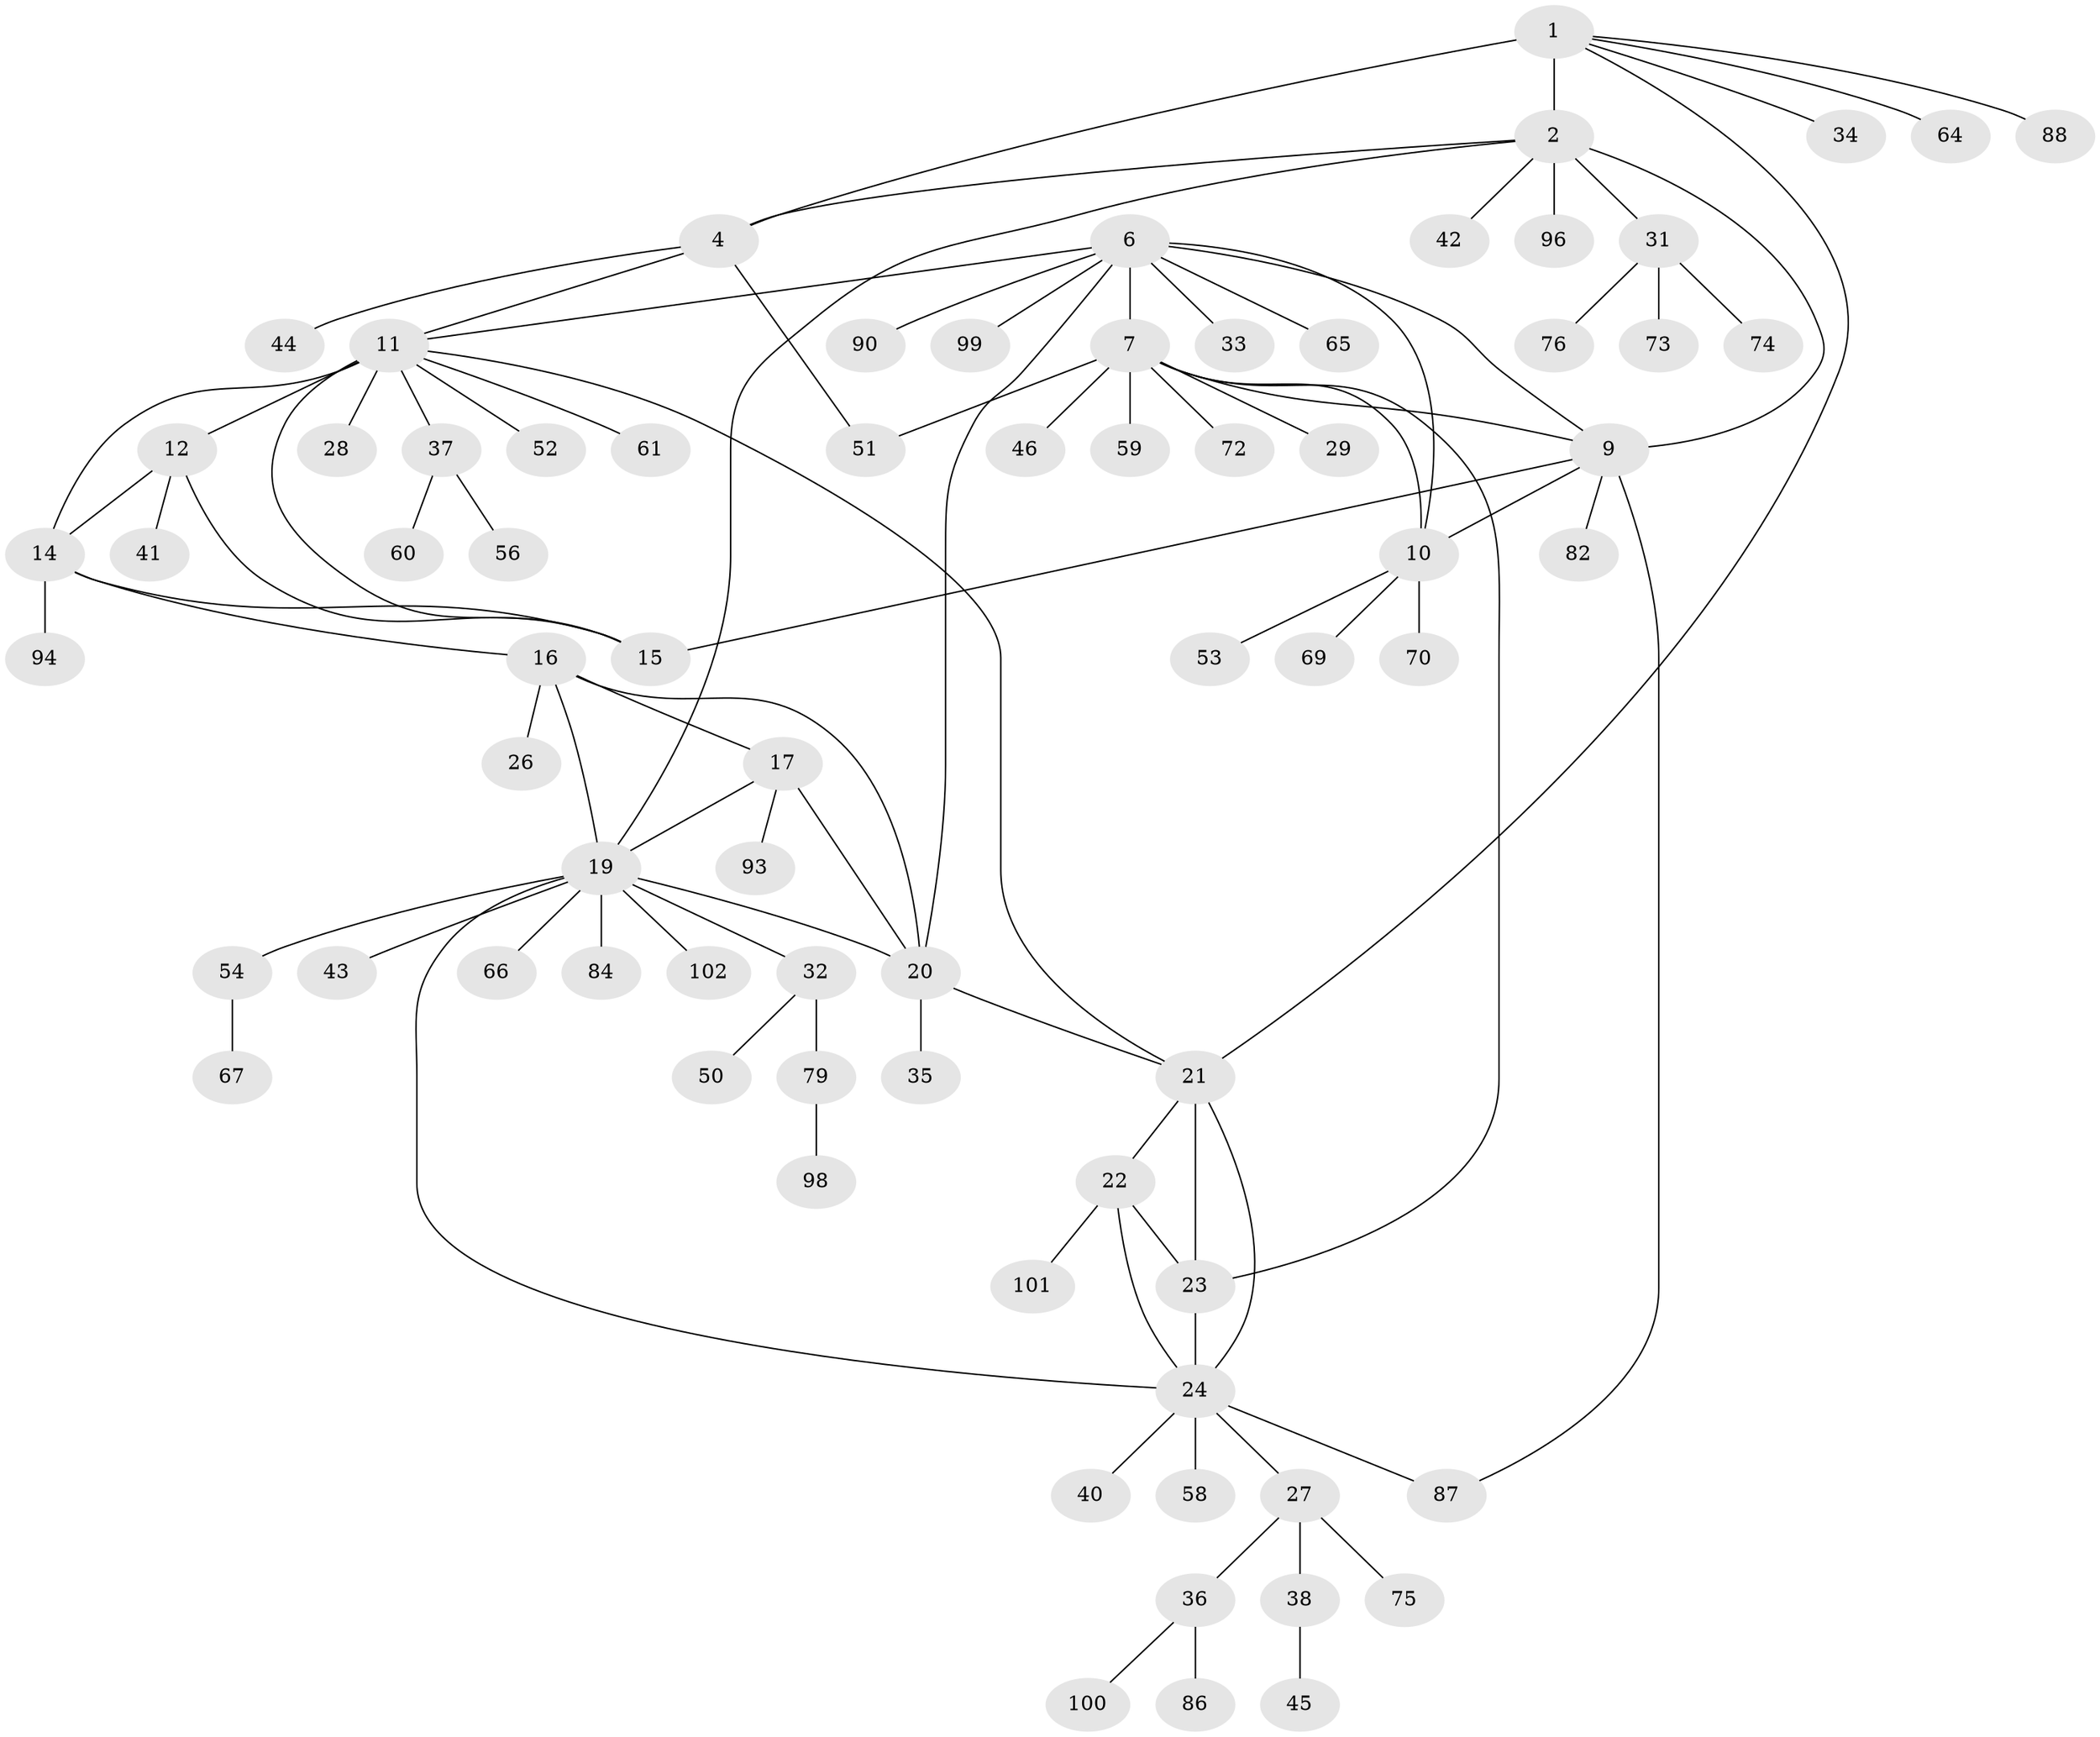 // Generated by graph-tools (version 1.1) at 2025/52/02/27/25 19:52:20]
// undirected, 74 vertices, 96 edges
graph export_dot {
graph [start="1"]
  node [color=gray90,style=filled];
  1 [super="+3"];
  2 [super="+5"];
  4 [super="+62"];
  6 [super="+63"];
  7 [super="+8"];
  9 [super="+97"];
  10 [super="+92"];
  11 [super="+13"];
  12 [super="+57"];
  14 [super="+55"];
  15 [super="+95"];
  16 [super="+18"];
  17 [super="+80"];
  19 [super="+48"];
  20 [super="+71"];
  21 [super="+83"];
  22 [super="+68"];
  23 [super="+49"];
  24 [super="+25"];
  26;
  27 [super="+30"];
  28;
  29;
  31;
  32 [super="+39"];
  33;
  34;
  35;
  36 [super="+77"];
  37 [super="+47"];
  38 [super="+81"];
  40;
  41;
  42;
  43;
  44;
  45;
  46;
  50;
  51 [super="+78"];
  52;
  53;
  54;
  56;
  58;
  59;
  60;
  61;
  64;
  65;
  66;
  67;
  69;
  70;
  72 [super="+91"];
  73;
  74;
  75;
  76;
  79;
  82;
  84 [super="+85"];
  86 [super="+89"];
  87;
  88;
  90;
  93;
  94;
  96;
  98;
  99;
  100;
  101;
  102;
  1 -- 2 [weight=4];
  1 -- 4 [weight=2];
  1 -- 34;
  1 -- 88;
  1 -- 64;
  1 -- 21;
  2 -- 4 [weight=2];
  2 -- 9;
  2 -- 19;
  2 -- 31;
  2 -- 96;
  2 -- 42;
  4 -- 44;
  4 -- 51;
  4 -- 11;
  6 -- 7 [weight=2];
  6 -- 9;
  6 -- 10;
  6 -- 20;
  6 -- 33;
  6 -- 65;
  6 -- 90;
  6 -- 99;
  6 -- 11;
  7 -- 9 [weight=2];
  7 -- 10 [weight=2];
  7 -- 23;
  7 -- 72;
  7 -- 59;
  7 -- 29;
  7 -- 46;
  7 -- 51;
  9 -- 10;
  9 -- 82;
  9 -- 87;
  9 -- 15;
  10 -- 53;
  10 -- 69;
  10 -- 70;
  11 -- 12 [weight=2];
  11 -- 14 [weight=2];
  11 -- 15 [weight=2];
  11 -- 21;
  11 -- 37;
  11 -- 52;
  11 -- 28;
  11 -- 61;
  12 -- 14;
  12 -- 15;
  12 -- 41;
  14 -- 15;
  14 -- 94;
  14 -- 16;
  16 -- 17 [weight=2];
  16 -- 19 [weight=2];
  16 -- 20 [weight=2];
  16 -- 26;
  17 -- 19;
  17 -- 20;
  17 -- 93;
  19 -- 20;
  19 -- 32;
  19 -- 43;
  19 -- 54;
  19 -- 66;
  19 -- 84;
  19 -- 102;
  19 -- 24;
  20 -- 35;
  20 -- 21;
  21 -- 22;
  21 -- 23;
  21 -- 24 [weight=2];
  22 -- 23;
  22 -- 24 [weight=2];
  22 -- 101;
  23 -- 24 [weight=2];
  24 -- 87;
  24 -- 58;
  24 -- 40;
  24 -- 27;
  27 -- 36;
  27 -- 38;
  27 -- 75;
  31 -- 73;
  31 -- 74;
  31 -- 76;
  32 -- 50;
  32 -- 79;
  36 -- 86;
  36 -- 100;
  37 -- 56;
  37 -- 60;
  38 -- 45;
  54 -- 67;
  79 -- 98;
}
